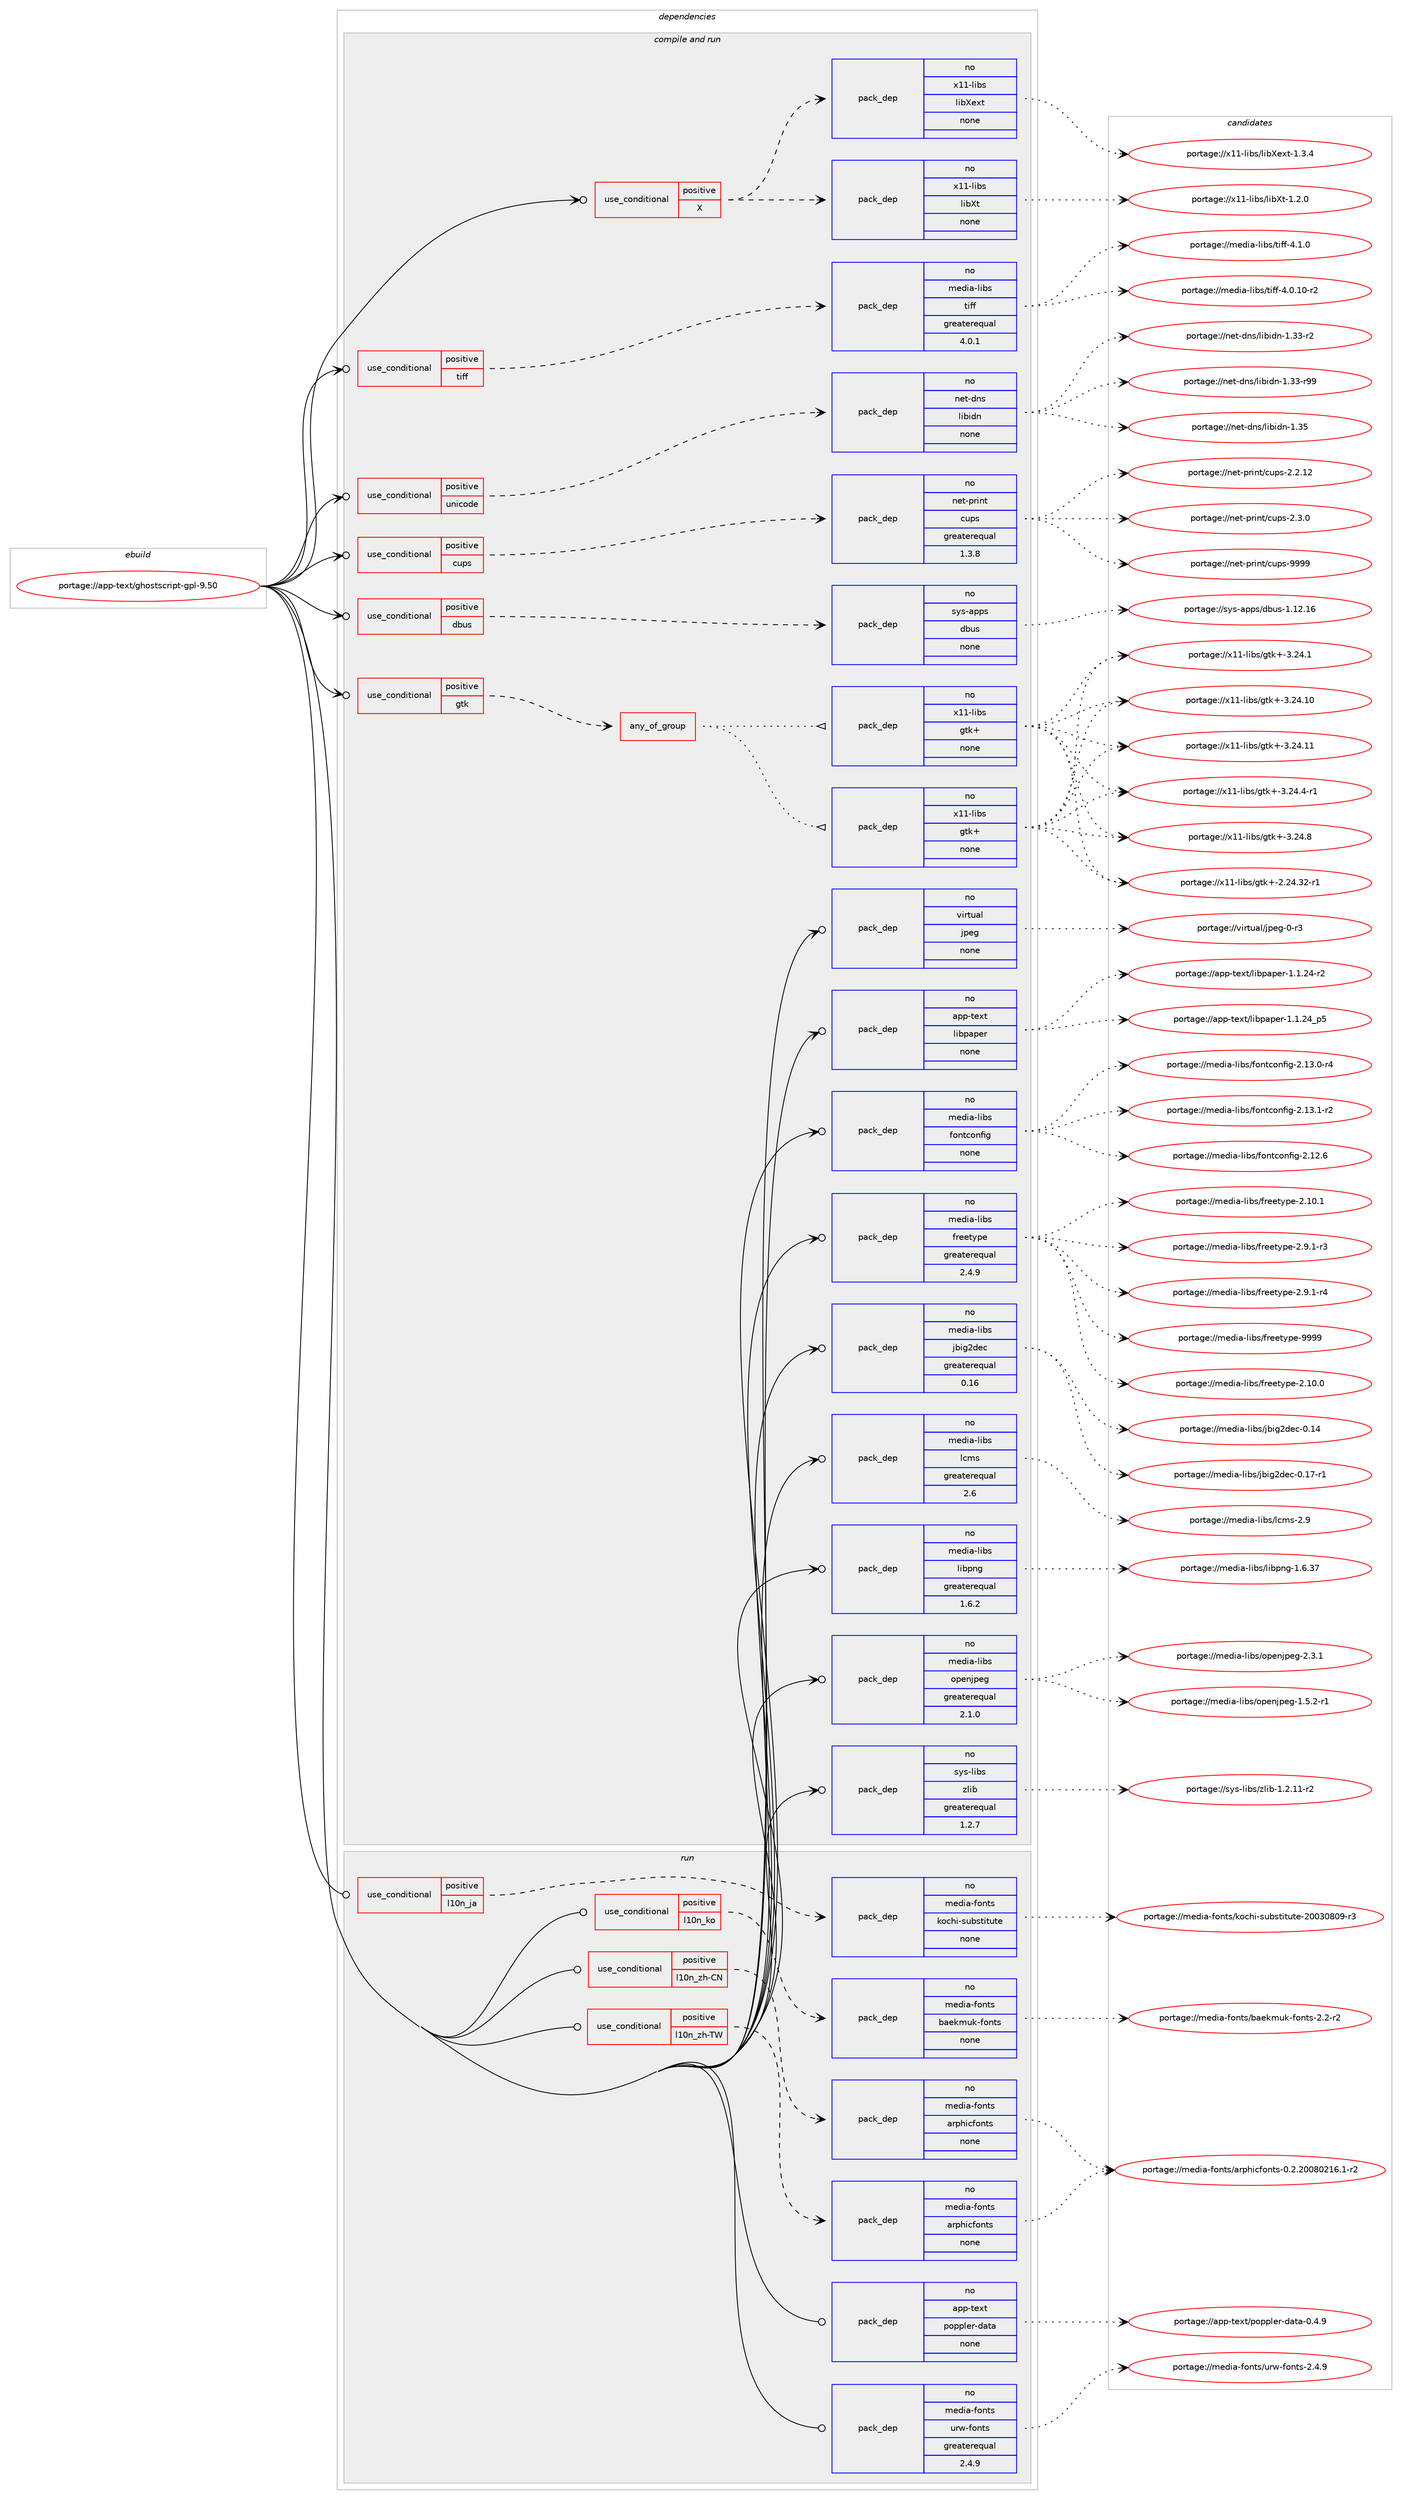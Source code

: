digraph prolog {

# *************
# Graph options
# *************

newrank=true;
concentrate=true;
compound=true;
graph [rankdir=LR,fontname=Helvetica,fontsize=10,ranksep=1.5];#, ranksep=2.5, nodesep=0.2];
edge  [arrowhead=vee];
node  [fontname=Helvetica,fontsize=10];

# **********
# The ebuild
# **********

subgraph cluster_leftcol {
color=gray;
rank=same;
label=<<i>ebuild</i>>;
id [label="portage://app-text/ghostscript-gpl-9.50", color=red, width=4, href="../app-text/ghostscript-gpl-9.50.svg"];
}

# ****************
# The dependencies
# ****************

subgraph cluster_midcol {
color=gray;
label=<<i>dependencies</i>>;
subgraph cluster_compile {
fillcolor="#eeeeee";
style=filled;
label=<<i>compile</i>>;
}
subgraph cluster_compileandrun {
fillcolor="#eeeeee";
style=filled;
label=<<i>compile and run</i>>;
subgraph cond10839 {
dependency44326 [label=<<TABLE BORDER="0" CELLBORDER="1" CELLSPACING="0" CELLPADDING="4"><TR><TD ROWSPAN="3" CELLPADDING="10">use_conditional</TD></TR><TR><TD>positive</TD></TR><TR><TD>X</TD></TR></TABLE>>, shape=none, color=red];
subgraph pack32739 {
dependency44327 [label=<<TABLE BORDER="0" CELLBORDER="1" CELLSPACING="0" CELLPADDING="4" WIDTH="220"><TR><TD ROWSPAN="6" CELLPADDING="30">pack_dep</TD></TR><TR><TD WIDTH="110">no</TD></TR><TR><TD>x11-libs</TD></TR><TR><TD>libXt</TD></TR><TR><TD>none</TD></TR><TR><TD></TD></TR></TABLE>>, shape=none, color=blue];
}
dependency44326:e -> dependency44327:w [weight=20,style="dashed",arrowhead="vee"];
subgraph pack32740 {
dependency44328 [label=<<TABLE BORDER="0" CELLBORDER="1" CELLSPACING="0" CELLPADDING="4" WIDTH="220"><TR><TD ROWSPAN="6" CELLPADDING="30">pack_dep</TD></TR><TR><TD WIDTH="110">no</TD></TR><TR><TD>x11-libs</TD></TR><TR><TD>libXext</TD></TR><TR><TD>none</TD></TR><TR><TD></TD></TR></TABLE>>, shape=none, color=blue];
}
dependency44326:e -> dependency44328:w [weight=20,style="dashed",arrowhead="vee"];
}
id:e -> dependency44326:w [weight=20,style="solid",arrowhead="odotvee"];
subgraph cond10840 {
dependency44329 [label=<<TABLE BORDER="0" CELLBORDER="1" CELLSPACING="0" CELLPADDING="4"><TR><TD ROWSPAN="3" CELLPADDING="10">use_conditional</TD></TR><TR><TD>positive</TD></TR><TR><TD>cups</TD></TR></TABLE>>, shape=none, color=red];
subgraph pack32741 {
dependency44330 [label=<<TABLE BORDER="0" CELLBORDER="1" CELLSPACING="0" CELLPADDING="4" WIDTH="220"><TR><TD ROWSPAN="6" CELLPADDING="30">pack_dep</TD></TR><TR><TD WIDTH="110">no</TD></TR><TR><TD>net-print</TD></TR><TR><TD>cups</TD></TR><TR><TD>greaterequal</TD></TR><TR><TD>1.3.8</TD></TR></TABLE>>, shape=none, color=blue];
}
dependency44329:e -> dependency44330:w [weight=20,style="dashed",arrowhead="vee"];
}
id:e -> dependency44329:w [weight=20,style="solid",arrowhead="odotvee"];
subgraph cond10841 {
dependency44331 [label=<<TABLE BORDER="0" CELLBORDER="1" CELLSPACING="0" CELLPADDING="4"><TR><TD ROWSPAN="3" CELLPADDING="10">use_conditional</TD></TR><TR><TD>positive</TD></TR><TR><TD>dbus</TD></TR></TABLE>>, shape=none, color=red];
subgraph pack32742 {
dependency44332 [label=<<TABLE BORDER="0" CELLBORDER="1" CELLSPACING="0" CELLPADDING="4" WIDTH="220"><TR><TD ROWSPAN="6" CELLPADDING="30">pack_dep</TD></TR><TR><TD WIDTH="110">no</TD></TR><TR><TD>sys-apps</TD></TR><TR><TD>dbus</TD></TR><TR><TD>none</TD></TR><TR><TD></TD></TR></TABLE>>, shape=none, color=blue];
}
dependency44331:e -> dependency44332:w [weight=20,style="dashed",arrowhead="vee"];
}
id:e -> dependency44331:w [weight=20,style="solid",arrowhead="odotvee"];
subgraph cond10842 {
dependency44333 [label=<<TABLE BORDER="0" CELLBORDER="1" CELLSPACING="0" CELLPADDING="4"><TR><TD ROWSPAN="3" CELLPADDING="10">use_conditional</TD></TR><TR><TD>positive</TD></TR><TR><TD>gtk</TD></TR></TABLE>>, shape=none, color=red];
subgraph any724 {
dependency44334 [label=<<TABLE BORDER="0" CELLBORDER="1" CELLSPACING="0" CELLPADDING="4"><TR><TD CELLPADDING="10">any_of_group</TD></TR></TABLE>>, shape=none, color=red];subgraph pack32743 {
dependency44335 [label=<<TABLE BORDER="0" CELLBORDER="1" CELLSPACING="0" CELLPADDING="4" WIDTH="220"><TR><TD ROWSPAN="6" CELLPADDING="30">pack_dep</TD></TR><TR><TD WIDTH="110">no</TD></TR><TR><TD>x11-libs</TD></TR><TR><TD>gtk+</TD></TR><TR><TD>none</TD></TR><TR><TD></TD></TR></TABLE>>, shape=none, color=blue];
}
dependency44334:e -> dependency44335:w [weight=20,style="dotted",arrowhead="oinv"];
subgraph pack32744 {
dependency44336 [label=<<TABLE BORDER="0" CELLBORDER="1" CELLSPACING="0" CELLPADDING="4" WIDTH="220"><TR><TD ROWSPAN="6" CELLPADDING="30">pack_dep</TD></TR><TR><TD WIDTH="110">no</TD></TR><TR><TD>x11-libs</TD></TR><TR><TD>gtk+</TD></TR><TR><TD>none</TD></TR><TR><TD></TD></TR></TABLE>>, shape=none, color=blue];
}
dependency44334:e -> dependency44336:w [weight=20,style="dotted",arrowhead="oinv"];
}
dependency44333:e -> dependency44334:w [weight=20,style="dashed",arrowhead="vee"];
}
id:e -> dependency44333:w [weight=20,style="solid",arrowhead="odotvee"];
subgraph cond10843 {
dependency44337 [label=<<TABLE BORDER="0" CELLBORDER="1" CELLSPACING="0" CELLPADDING="4"><TR><TD ROWSPAN="3" CELLPADDING="10">use_conditional</TD></TR><TR><TD>positive</TD></TR><TR><TD>tiff</TD></TR></TABLE>>, shape=none, color=red];
subgraph pack32745 {
dependency44338 [label=<<TABLE BORDER="0" CELLBORDER="1" CELLSPACING="0" CELLPADDING="4" WIDTH="220"><TR><TD ROWSPAN="6" CELLPADDING="30">pack_dep</TD></TR><TR><TD WIDTH="110">no</TD></TR><TR><TD>media-libs</TD></TR><TR><TD>tiff</TD></TR><TR><TD>greaterequal</TD></TR><TR><TD>4.0.1</TD></TR></TABLE>>, shape=none, color=blue];
}
dependency44337:e -> dependency44338:w [weight=20,style="dashed",arrowhead="vee"];
}
id:e -> dependency44337:w [weight=20,style="solid",arrowhead="odotvee"];
subgraph cond10844 {
dependency44339 [label=<<TABLE BORDER="0" CELLBORDER="1" CELLSPACING="0" CELLPADDING="4"><TR><TD ROWSPAN="3" CELLPADDING="10">use_conditional</TD></TR><TR><TD>positive</TD></TR><TR><TD>unicode</TD></TR></TABLE>>, shape=none, color=red];
subgraph pack32746 {
dependency44340 [label=<<TABLE BORDER="0" CELLBORDER="1" CELLSPACING="0" CELLPADDING="4" WIDTH="220"><TR><TD ROWSPAN="6" CELLPADDING="30">pack_dep</TD></TR><TR><TD WIDTH="110">no</TD></TR><TR><TD>net-dns</TD></TR><TR><TD>libidn</TD></TR><TR><TD>none</TD></TR><TR><TD></TD></TR></TABLE>>, shape=none, color=blue];
}
dependency44339:e -> dependency44340:w [weight=20,style="dashed",arrowhead="vee"];
}
id:e -> dependency44339:w [weight=20,style="solid",arrowhead="odotvee"];
subgraph pack32747 {
dependency44341 [label=<<TABLE BORDER="0" CELLBORDER="1" CELLSPACING="0" CELLPADDING="4" WIDTH="220"><TR><TD ROWSPAN="6" CELLPADDING="30">pack_dep</TD></TR><TR><TD WIDTH="110">no</TD></TR><TR><TD>app-text</TD></TR><TR><TD>libpaper</TD></TR><TR><TD>none</TD></TR><TR><TD></TD></TR></TABLE>>, shape=none, color=blue];
}
id:e -> dependency44341:w [weight=20,style="solid",arrowhead="odotvee"];
subgraph pack32748 {
dependency44342 [label=<<TABLE BORDER="0" CELLBORDER="1" CELLSPACING="0" CELLPADDING="4" WIDTH="220"><TR><TD ROWSPAN="6" CELLPADDING="30">pack_dep</TD></TR><TR><TD WIDTH="110">no</TD></TR><TR><TD>media-libs</TD></TR><TR><TD>fontconfig</TD></TR><TR><TD>none</TD></TR><TR><TD></TD></TR></TABLE>>, shape=none, color=blue];
}
id:e -> dependency44342:w [weight=20,style="solid",arrowhead="odotvee"];
subgraph pack32749 {
dependency44343 [label=<<TABLE BORDER="0" CELLBORDER="1" CELLSPACING="0" CELLPADDING="4" WIDTH="220"><TR><TD ROWSPAN="6" CELLPADDING="30">pack_dep</TD></TR><TR><TD WIDTH="110">no</TD></TR><TR><TD>media-libs</TD></TR><TR><TD>freetype</TD></TR><TR><TD>greaterequal</TD></TR><TR><TD>2.4.9</TD></TR></TABLE>>, shape=none, color=blue];
}
id:e -> dependency44343:w [weight=20,style="solid",arrowhead="odotvee"];
subgraph pack32750 {
dependency44344 [label=<<TABLE BORDER="0" CELLBORDER="1" CELLSPACING="0" CELLPADDING="4" WIDTH="220"><TR><TD ROWSPAN="6" CELLPADDING="30">pack_dep</TD></TR><TR><TD WIDTH="110">no</TD></TR><TR><TD>media-libs</TD></TR><TR><TD>jbig2dec</TD></TR><TR><TD>greaterequal</TD></TR><TR><TD>0.16</TD></TR></TABLE>>, shape=none, color=blue];
}
id:e -> dependency44344:w [weight=20,style="solid",arrowhead="odotvee"];
subgraph pack32751 {
dependency44345 [label=<<TABLE BORDER="0" CELLBORDER="1" CELLSPACING="0" CELLPADDING="4" WIDTH="220"><TR><TD ROWSPAN="6" CELLPADDING="30">pack_dep</TD></TR><TR><TD WIDTH="110">no</TD></TR><TR><TD>media-libs</TD></TR><TR><TD>lcms</TD></TR><TR><TD>greaterequal</TD></TR><TR><TD>2.6</TD></TR></TABLE>>, shape=none, color=blue];
}
id:e -> dependency44345:w [weight=20,style="solid",arrowhead="odotvee"];
subgraph pack32752 {
dependency44346 [label=<<TABLE BORDER="0" CELLBORDER="1" CELLSPACING="0" CELLPADDING="4" WIDTH="220"><TR><TD ROWSPAN="6" CELLPADDING="30">pack_dep</TD></TR><TR><TD WIDTH="110">no</TD></TR><TR><TD>media-libs</TD></TR><TR><TD>libpng</TD></TR><TR><TD>greaterequal</TD></TR><TR><TD>1.6.2</TD></TR></TABLE>>, shape=none, color=blue];
}
id:e -> dependency44346:w [weight=20,style="solid",arrowhead="odotvee"];
subgraph pack32753 {
dependency44347 [label=<<TABLE BORDER="0" CELLBORDER="1" CELLSPACING="0" CELLPADDING="4" WIDTH="220"><TR><TD ROWSPAN="6" CELLPADDING="30">pack_dep</TD></TR><TR><TD WIDTH="110">no</TD></TR><TR><TD>media-libs</TD></TR><TR><TD>openjpeg</TD></TR><TR><TD>greaterequal</TD></TR><TR><TD>2.1.0</TD></TR></TABLE>>, shape=none, color=blue];
}
id:e -> dependency44347:w [weight=20,style="solid",arrowhead="odotvee"];
subgraph pack32754 {
dependency44348 [label=<<TABLE BORDER="0" CELLBORDER="1" CELLSPACING="0" CELLPADDING="4" WIDTH="220"><TR><TD ROWSPAN="6" CELLPADDING="30">pack_dep</TD></TR><TR><TD WIDTH="110">no</TD></TR><TR><TD>sys-libs</TD></TR><TR><TD>zlib</TD></TR><TR><TD>greaterequal</TD></TR><TR><TD>1.2.7</TD></TR></TABLE>>, shape=none, color=blue];
}
id:e -> dependency44348:w [weight=20,style="solid",arrowhead="odotvee"];
subgraph pack32755 {
dependency44349 [label=<<TABLE BORDER="0" CELLBORDER="1" CELLSPACING="0" CELLPADDING="4" WIDTH="220"><TR><TD ROWSPAN="6" CELLPADDING="30">pack_dep</TD></TR><TR><TD WIDTH="110">no</TD></TR><TR><TD>virtual</TD></TR><TR><TD>jpeg</TD></TR><TR><TD>none</TD></TR><TR><TD></TD></TR></TABLE>>, shape=none, color=blue];
}
id:e -> dependency44349:w [weight=20,style="solid",arrowhead="odotvee"];
}
subgraph cluster_run {
fillcolor="#eeeeee";
style=filled;
label=<<i>run</i>>;
subgraph cond10845 {
dependency44350 [label=<<TABLE BORDER="0" CELLBORDER="1" CELLSPACING="0" CELLPADDING="4"><TR><TD ROWSPAN="3" CELLPADDING="10">use_conditional</TD></TR><TR><TD>positive</TD></TR><TR><TD>l10n_ja</TD></TR></TABLE>>, shape=none, color=red];
subgraph pack32756 {
dependency44351 [label=<<TABLE BORDER="0" CELLBORDER="1" CELLSPACING="0" CELLPADDING="4" WIDTH="220"><TR><TD ROWSPAN="6" CELLPADDING="30">pack_dep</TD></TR><TR><TD WIDTH="110">no</TD></TR><TR><TD>media-fonts</TD></TR><TR><TD>kochi-substitute</TD></TR><TR><TD>none</TD></TR><TR><TD></TD></TR></TABLE>>, shape=none, color=blue];
}
dependency44350:e -> dependency44351:w [weight=20,style="dashed",arrowhead="vee"];
}
id:e -> dependency44350:w [weight=20,style="solid",arrowhead="odot"];
subgraph cond10846 {
dependency44352 [label=<<TABLE BORDER="0" CELLBORDER="1" CELLSPACING="0" CELLPADDING="4"><TR><TD ROWSPAN="3" CELLPADDING="10">use_conditional</TD></TR><TR><TD>positive</TD></TR><TR><TD>l10n_ko</TD></TR></TABLE>>, shape=none, color=red];
subgraph pack32757 {
dependency44353 [label=<<TABLE BORDER="0" CELLBORDER="1" CELLSPACING="0" CELLPADDING="4" WIDTH="220"><TR><TD ROWSPAN="6" CELLPADDING="30">pack_dep</TD></TR><TR><TD WIDTH="110">no</TD></TR><TR><TD>media-fonts</TD></TR><TR><TD>baekmuk-fonts</TD></TR><TR><TD>none</TD></TR><TR><TD></TD></TR></TABLE>>, shape=none, color=blue];
}
dependency44352:e -> dependency44353:w [weight=20,style="dashed",arrowhead="vee"];
}
id:e -> dependency44352:w [weight=20,style="solid",arrowhead="odot"];
subgraph cond10847 {
dependency44354 [label=<<TABLE BORDER="0" CELLBORDER="1" CELLSPACING="0" CELLPADDING="4"><TR><TD ROWSPAN="3" CELLPADDING="10">use_conditional</TD></TR><TR><TD>positive</TD></TR><TR><TD>l10n_zh-CN</TD></TR></TABLE>>, shape=none, color=red];
subgraph pack32758 {
dependency44355 [label=<<TABLE BORDER="0" CELLBORDER="1" CELLSPACING="0" CELLPADDING="4" WIDTH="220"><TR><TD ROWSPAN="6" CELLPADDING="30">pack_dep</TD></TR><TR><TD WIDTH="110">no</TD></TR><TR><TD>media-fonts</TD></TR><TR><TD>arphicfonts</TD></TR><TR><TD>none</TD></TR><TR><TD></TD></TR></TABLE>>, shape=none, color=blue];
}
dependency44354:e -> dependency44355:w [weight=20,style="dashed",arrowhead="vee"];
}
id:e -> dependency44354:w [weight=20,style="solid",arrowhead="odot"];
subgraph cond10848 {
dependency44356 [label=<<TABLE BORDER="0" CELLBORDER="1" CELLSPACING="0" CELLPADDING="4"><TR><TD ROWSPAN="3" CELLPADDING="10">use_conditional</TD></TR><TR><TD>positive</TD></TR><TR><TD>l10n_zh-TW</TD></TR></TABLE>>, shape=none, color=red];
subgraph pack32759 {
dependency44357 [label=<<TABLE BORDER="0" CELLBORDER="1" CELLSPACING="0" CELLPADDING="4" WIDTH="220"><TR><TD ROWSPAN="6" CELLPADDING="30">pack_dep</TD></TR><TR><TD WIDTH="110">no</TD></TR><TR><TD>media-fonts</TD></TR><TR><TD>arphicfonts</TD></TR><TR><TD>none</TD></TR><TR><TD></TD></TR></TABLE>>, shape=none, color=blue];
}
dependency44356:e -> dependency44357:w [weight=20,style="dashed",arrowhead="vee"];
}
id:e -> dependency44356:w [weight=20,style="solid",arrowhead="odot"];
subgraph pack32760 {
dependency44358 [label=<<TABLE BORDER="0" CELLBORDER="1" CELLSPACING="0" CELLPADDING="4" WIDTH="220"><TR><TD ROWSPAN="6" CELLPADDING="30">pack_dep</TD></TR><TR><TD WIDTH="110">no</TD></TR><TR><TD>app-text</TD></TR><TR><TD>poppler-data</TD></TR><TR><TD>none</TD></TR><TR><TD></TD></TR></TABLE>>, shape=none, color=blue];
}
id:e -> dependency44358:w [weight=20,style="solid",arrowhead="odot"];
subgraph pack32761 {
dependency44359 [label=<<TABLE BORDER="0" CELLBORDER="1" CELLSPACING="0" CELLPADDING="4" WIDTH="220"><TR><TD ROWSPAN="6" CELLPADDING="30">pack_dep</TD></TR><TR><TD WIDTH="110">no</TD></TR><TR><TD>media-fonts</TD></TR><TR><TD>urw-fonts</TD></TR><TR><TD>greaterequal</TD></TR><TR><TD>2.4.9</TD></TR></TABLE>>, shape=none, color=blue];
}
id:e -> dependency44359:w [weight=20,style="solid",arrowhead="odot"];
}
}

# **************
# The candidates
# **************

subgraph cluster_choices {
rank=same;
color=gray;
label=<<i>candidates</i>>;

subgraph choice32739 {
color=black;
nodesep=1;
choiceportage12049494510810598115471081059888116454946504648 [label="portage://x11-libs/libXt-1.2.0", color=red, width=4,href="../x11-libs/libXt-1.2.0.svg"];
dependency44327:e -> choiceportage12049494510810598115471081059888116454946504648:w [style=dotted,weight="100"];
}
subgraph choice32740 {
color=black;
nodesep=1;
choiceportage12049494510810598115471081059888101120116454946514652 [label="portage://x11-libs/libXext-1.3.4", color=red, width=4,href="../x11-libs/libXext-1.3.4.svg"];
dependency44328:e -> choiceportage12049494510810598115471081059888101120116454946514652:w [style=dotted,weight="100"];
}
subgraph choice32741 {
color=black;
nodesep=1;
choiceportage11010111645112114105110116479911711211545504650464950 [label="portage://net-print/cups-2.2.12", color=red, width=4,href="../net-print/cups-2.2.12.svg"];
choiceportage110101116451121141051101164799117112115455046514648 [label="portage://net-print/cups-2.3.0", color=red, width=4,href="../net-print/cups-2.3.0.svg"];
choiceportage1101011164511211410511011647991171121154557575757 [label="portage://net-print/cups-9999", color=red, width=4,href="../net-print/cups-9999.svg"];
dependency44330:e -> choiceportage11010111645112114105110116479911711211545504650464950:w [style=dotted,weight="100"];
dependency44330:e -> choiceportage110101116451121141051101164799117112115455046514648:w [style=dotted,weight="100"];
dependency44330:e -> choiceportage1101011164511211410511011647991171121154557575757:w [style=dotted,weight="100"];
}
subgraph choice32742 {
color=black;
nodesep=1;
choiceportage115121115459711211211547100981171154549464950464954 [label="portage://sys-apps/dbus-1.12.16", color=red, width=4,href="../sys-apps/dbus-1.12.16.svg"];
dependency44332:e -> choiceportage115121115459711211211547100981171154549464950464954:w [style=dotted,weight="100"];
}
subgraph choice32743 {
color=black;
nodesep=1;
choiceportage12049494510810598115471031161074345504650524651504511449 [label="portage://x11-libs/gtk+-2.24.32-r1", color=red, width=4,href="../x11-libs/gtk+-2.24.32-r1.svg"];
choiceportage12049494510810598115471031161074345514650524649 [label="portage://x11-libs/gtk+-3.24.1", color=red, width=4,href="../x11-libs/gtk+-3.24.1.svg"];
choiceportage1204949451081059811547103116107434551465052464948 [label="portage://x11-libs/gtk+-3.24.10", color=red, width=4,href="../x11-libs/gtk+-3.24.10.svg"];
choiceportage1204949451081059811547103116107434551465052464949 [label="portage://x11-libs/gtk+-3.24.11", color=red, width=4,href="../x11-libs/gtk+-3.24.11.svg"];
choiceportage120494945108105981154710311610743455146505246524511449 [label="portage://x11-libs/gtk+-3.24.4-r1", color=red, width=4,href="../x11-libs/gtk+-3.24.4-r1.svg"];
choiceportage12049494510810598115471031161074345514650524656 [label="portage://x11-libs/gtk+-3.24.8", color=red, width=4,href="../x11-libs/gtk+-3.24.8.svg"];
dependency44335:e -> choiceportage12049494510810598115471031161074345504650524651504511449:w [style=dotted,weight="100"];
dependency44335:e -> choiceportage12049494510810598115471031161074345514650524649:w [style=dotted,weight="100"];
dependency44335:e -> choiceportage1204949451081059811547103116107434551465052464948:w [style=dotted,weight="100"];
dependency44335:e -> choiceportage1204949451081059811547103116107434551465052464949:w [style=dotted,weight="100"];
dependency44335:e -> choiceportage120494945108105981154710311610743455146505246524511449:w [style=dotted,weight="100"];
dependency44335:e -> choiceportage12049494510810598115471031161074345514650524656:w [style=dotted,weight="100"];
}
subgraph choice32744 {
color=black;
nodesep=1;
choiceportage12049494510810598115471031161074345504650524651504511449 [label="portage://x11-libs/gtk+-2.24.32-r1", color=red, width=4,href="../x11-libs/gtk+-2.24.32-r1.svg"];
choiceportage12049494510810598115471031161074345514650524649 [label="portage://x11-libs/gtk+-3.24.1", color=red, width=4,href="../x11-libs/gtk+-3.24.1.svg"];
choiceportage1204949451081059811547103116107434551465052464948 [label="portage://x11-libs/gtk+-3.24.10", color=red, width=4,href="../x11-libs/gtk+-3.24.10.svg"];
choiceportage1204949451081059811547103116107434551465052464949 [label="portage://x11-libs/gtk+-3.24.11", color=red, width=4,href="../x11-libs/gtk+-3.24.11.svg"];
choiceportage120494945108105981154710311610743455146505246524511449 [label="portage://x11-libs/gtk+-3.24.4-r1", color=red, width=4,href="../x11-libs/gtk+-3.24.4-r1.svg"];
choiceportage12049494510810598115471031161074345514650524656 [label="portage://x11-libs/gtk+-3.24.8", color=red, width=4,href="../x11-libs/gtk+-3.24.8.svg"];
dependency44336:e -> choiceportage12049494510810598115471031161074345504650524651504511449:w [style=dotted,weight="100"];
dependency44336:e -> choiceportage12049494510810598115471031161074345514650524649:w [style=dotted,weight="100"];
dependency44336:e -> choiceportage1204949451081059811547103116107434551465052464948:w [style=dotted,weight="100"];
dependency44336:e -> choiceportage1204949451081059811547103116107434551465052464949:w [style=dotted,weight="100"];
dependency44336:e -> choiceportage120494945108105981154710311610743455146505246524511449:w [style=dotted,weight="100"];
dependency44336:e -> choiceportage12049494510810598115471031161074345514650524656:w [style=dotted,weight="100"];
}
subgraph choice32745 {
color=black;
nodesep=1;
choiceportage10910110010597451081059811547116105102102455246484649484511450 [label="portage://media-libs/tiff-4.0.10-r2", color=red, width=4,href="../media-libs/tiff-4.0.10-r2.svg"];
choiceportage10910110010597451081059811547116105102102455246494648 [label="portage://media-libs/tiff-4.1.0", color=red, width=4,href="../media-libs/tiff-4.1.0.svg"];
dependency44338:e -> choiceportage10910110010597451081059811547116105102102455246484649484511450:w [style=dotted,weight="100"];
dependency44338:e -> choiceportage10910110010597451081059811547116105102102455246494648:w [style=dotted,weight="100"];
}
subgraph choice32746 {
color=black;
nodesep=1;
choiceportage11010111645100110115471081059810510011045494651514511450 [label="portage://net-dns/libidn-1.33-r2", color=red, width=4,href="../net-dns/libidn-1.33-r2.svg"];
choiceportage1101011164510011011547108105981051001104549465151451145757 [label="portage://net-dns/libidn-1.33-r99", color=red, width=4,href="../net-dns/libidn-1.33-r99.svg"];
choiceportage1101011164510011011547108105981051001104549465153 [label="portage://net-dns/libidn-1.35", color=red, width=4,href="../net-dns/libidn-1.35.svg"];
dependency44340:e -> choiceportage11010111645100110115471081059810510011045494651514511450:w [style=dotted,weight="100"];
dependency44340:e -> choiceportage1101011164510011011547108105981051001104549465151451145757:w [style=dotted,weight="100"];
dependency44340:e -> choiceportage1101011164510011011547108105981051001104549465153:w [style=dotted,weight="100"];
}
subgraph choice32747 {
color=black;
nodesep=1;
choiceportage9711211245116101120116471081059811297112101114454946494650524511450 [label="portage://app-text/libpaper-1.1.24-r2", color=red, width=4,href="../app-text/libpaper-1.1.24-r2.svg"];
choiceportage9711211245116101120116471081059811297112101114454946494650529511253 [label="portage://app-text/libpaper-1.1.24_p5", color=red, width=4,href="../app-text/libpaper-1.1.24_p5.svg"];
dependency44341:e -> choiceportage9711211245116101120116471081059811297112101114454946494650524511450:w [style=dotted,weight="100"];
dependency44341:e -> choiceportage9711211245116101120116471081059811297112101114454946494650529511253:w [style=dotted,weight="100"];
}
subgraph choice32748 {
color=black;
nodesep=1;
choiceportage109101100105974510810598115471021111101169911111010210510345504649504654 [label="portage://media-libs/fontconfig-2.12.6", color=red, width=4,href="../media-libs/fontconfig-2.12.6.svg"];
choiceportage1091011001059745108105981154710211111011699111110102105103455046495146484511452 [label="portage://media-libs/fontconfig-2.13.0-r4", color=red, width=4,href="../media-libs/fontconfig-2.13.0-r4.svg"];
choiceportage1091011001059745108105981154710211111011699111110102105103455046495146494511450 [label="portage://media-libs/fontconfig-2.13.1-r2", color=red, width=4,href="../media-libs/fontconfig-2.13.1-r2.svg"];
dependency44342:e -> choiceportage109101100105974510810598115471021111101169911111010210510345504649504654:w [style=dotted,weight="100"];
dependency44342:e -> choiceportage1091011001059745108105981154710211111011699111110102105103455046495146484511452:w [style=dotted,weight="100"];
dependency44342:e -> choiceportage1091011001059745108105981154710211111011699111110102105103455046495146494511450:w [style=dotted,weight="100"];
}
subgraph choice32749 {
color=black;
nodesep=1;
choiceportage1091011001059745108105981154710211410110111612111210145504649484648 [label="portage://media-libs/freetype-2.10.0", color=red, width=4,href="../media-libs/freetype-2.10.0.svg"];
choiceportage1091011001059745108105981154710211410110111612111210145504649484649 [label="portage://media-libs/freetype-2.10.1", color=red, width=4,href="../media-libs/freetype-2.10.1.svg"];
choiceportage109101100105974510810598115471021141011011161211121014550465746494511451 [label="portage://media-libs/freetype-2.9.1-r3", color=red, width=4,href="../media-libs/freetype-2.9.1-r3.svg"];
choiceportage109101100105974510810598115471021141011011161211121014550465746494511452 [label="portage://media-libs/freetype-2.9.1-r4", color=red, width=4,href="../media-libs/freetype-2.9.1-r4.svg"];
choiceportage109101100105974510810598115471021141011011161211121014557575757 [label="portage://media-libs/freetype-9999", color=red, width=4,href="../media-libs/freetype-9999.svg"];
dependency44343:e -> choiceportage1091011001059745108105981154710211410110111612111210145504649484648:w [style=dotted,weight="100"];
dependency44343:e -> choiceportage1091011001059745108105981154710211410110111612111210145504649484649:w [style=dotted,weight="100"];
dependency44343:e -> choiceportage109101100105974510810598115471021141011011161211121014550465746494511451:w [style=dotted,weight="100"];
dependency44343:e -> choiceportage109101100105974510810598115471021141011011161211121014550465746494511452:w [style=dotted,weight="100"];
dependency44343:e -> choiceportage109101100105974510810598115471021141011011161211121014557575757:w [style=dotted,weight="100"];
}
subgraph choice32750 {
color=black;
nodesep=1;
choiceportage109101100105974510810598115471069810510350100101994548464952 [label="portage://media-libs/jbig2dec-0.14", color=red, width=4,href="../media-libs/jbig2dec-0.14.svg"];
choiceportage1091011001059745108105981154710698105103501001019945484649554511449 [label="portage://media-libs/jbig2dec-0.17-r1", color=red, width=4,href="../media-libs/jbig2dec-0.17-r1.svg"];
dependency44344:e -> choiceportage109101100105974510810598115471069810510350100101994548464952:w [style=dotted,weight="100"];
dependency44344:e -> choiceportage1091011001059745108105981154710698105103501001019945484649554511449:w [style=dotted,weight="100"];
}
subgraph choice32751 {
color=black;
nodesep=1;
choiceportage109101100105974510810598115471089910911545504657 [label="portage://media-libs/lcms-2.9", color=red, width=4,href="../media-libs/lcms-2.9.svg"];
dependency44345:e -> choiceportage109101100105974510810598115471089910911545504657:w [style=dotted,weight="100"];
}
subgraph choice32752 {
color=black;
nodesep=1;
choiceportage109101100105974510810598115471081059811211010345494654465155 [label="portage://media-libs/libpng-1.6.37", color=red, width=4,href="../media-libs/libpng-1.6.37.svg"];
dependency44346:e -> choiceportage109101100105974510810598115471081059811211010345494654465155:w [style=dotted,weight="100"];
}
subgraph choice32753 {
color=black;
nodesep=1;
choiceportage109101100105974510810598115471111121011101061121011034549465346504511449 [label="portage://media-libs/openjpeg-1.5.2-r1", color=red, width=4,href="../media-libs/openjpeg-1.5.2-r1.svg"];
choiceportage10910110010597451081059811547111112101110106112101103455046514649 [label="portage://media-libs/openjpeg-2.3.1", color=red, width=4,href="../media-libs/openjpeg-2.3.1.svg"];
dependency44347:e -> choiceportage109101100105974510810598115471111121011101061121011034549465346504511449:w [style=dotted,weight="100"];
dependency44347:e -> choiceportage10910110010597451081059811547111112101110106112101103455046514649:w [style=dotted,weight="100"];
}
subgraph choice32754 {
color=black;
nodesep=1;
choiceportage11512111545108105981154712210810598454946504649494511450 [label="portage://sys-libs/zlib-1.2.11-r2", color=red, width=4,href="../sys-libs/zlib-1.2.11-r2.svg"];
dependency44348:e -> choiceportage11512111545108105981154712210810598454946504649494511450:w [style=dotted,weight="100"];
}
subgraph choice32755 {
color=black;
nodesep=1;
choiceportage118105114116117971084710611210110345484511451 [label="portage://virtual/jpeg-0-r3", color=red, width=4,href="../virtual/jpeg-0-r3.svg"];
dependency44349:e -> choiceportage118105114116117971084710611210110345484511451:w [style=dotted,weight="100"];
}
subgraph choice32756 {
color=black;
nodesep=1;
choiceportage1091011001059745102111110116115471071119910410545115117981151161051161171161014550484851485648574511451 [label="portage://media-fonts/kochi-substitute-20030809-r3", color=red, width=4,href="../media-fonts/kochi-substitute-20030809-r3.svg"];
dependency44351:e -> choiceportage1091011001059745102111110116115471071119910410545115117981151161051161171161014550484851485648574511451:w [style=dotted,weight="100"];
}
subgraph choice32757 {
color=black;
nodesep=1;
choiceportage109101100105974510211111011611547989710110710911710745102111110116115455046504511450 [label="portage://media-fonts/baekmuk-fonts-2.2-r2", color=red, width=4,href="../media-fonts/baekmuk-fonts-2.2-r2.svg"];
dependency44353:e -> choiceportage109101100105974510211111011611547989710110710911710745102111110116115455046504511450:w [style=dotted,weight="100"];
}
subgraph choice32758 {
color=black;
nodesep=1;
choiceportage10910110010597451021111101161154797114112104105991021111101161154548465046504848564850495446494511450 [label="portage://media-fonts/arphicfonts-0.2.20080216.1-r2", color=red, width=4,href="../media-fonts/arphicfonts-0.2.20080216.1-r2.svg"];
dependency44355:e -> choiceportage10910110010597451021111101161154797114112104105991021111101161154548465046504848564850495446494511450:w [style=dotted,weight="100"];
}
subgraph choice32759 {
color=black;
nodesep=1;
choiceportage10910110010597451021111101161154797114112104105991021111101161154548465046504848564850495446494511450 [label="portage://media-fonts/arphicfonts-0.2.20080216.1-r2", color=red, width=4,href="../media-fonts/arphicfonts-0.2.20080216.1-r2.svg"];
dependency44357:e -> choiceportage10910110010597451021111101161154797114112104105991021111101161154548465046504848564850495446494511450:w [style=dotted,weight="100"];
}
subgraph choice32760 {
color=black;
nodesep=1;
choiceportage971121124511610112011647112111112112108101114451009711697454846524657 [label="portage://app-text/poppler-data-0.4.9", color=red, width=4,href="../app-text/poppler-data-0.4.9.svg"];
dependency44358:e -> choiceportage971121124511610112011647112111112112108101114451009711697454846524657:w [style=dotted,weight="100"];
}
subgraph choice32761 {
color=black;
nodesep=1;
choiceportage10910110010597451021111101161154711711411945102111110116115455046524657 [label="portage://media-fonts/urw-fonts-2.4.9", color=red, width=4,href="../media-fonts/urw-fonts-2.4.9.svg"];
dependency44359:e -> choiceportage10910110010597451021111101161154711711411945102111110116115455046524657:w [style=dotted,weight="100"];
}
}

}
